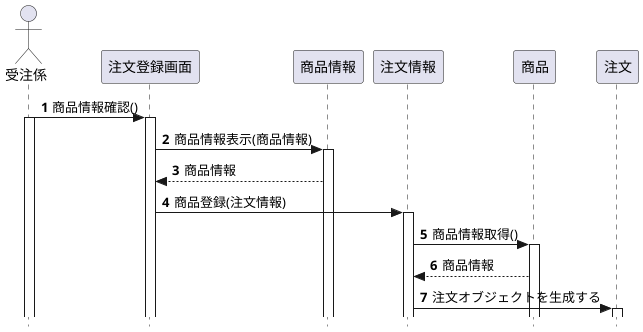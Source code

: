 @startuml 演習4-4
actor 受注係
 'メッセージに自動で番号を降る
 autonumber
 ' 厳密なUMLに準拠する
skinparam style strictuml

participant "注文登録画面" as 登録画面
participant "商品情報" as 商品情報
participant "注文情報" as 注文情報
participant 商品
participant "注文" as 注文

受注係 -> 登録画面: 商品情報確認()
activate 受注係
activate 登録画面

登録画面 -> 商品情報: 商品情報表示(商品情報)
activate 商品情報
商品情報 --> 登録画面: 商品情報

登録画面 -> 注文情報: 商品登録(注文情報)
activate 注文情報
注文情報 -> 商品: 商品情報取得()
activate 商品
商品 --> 注文情報: 商品情報

注文情報 -> 注文: 注文オブジェクトを生成する
activate 注文

@enduml
